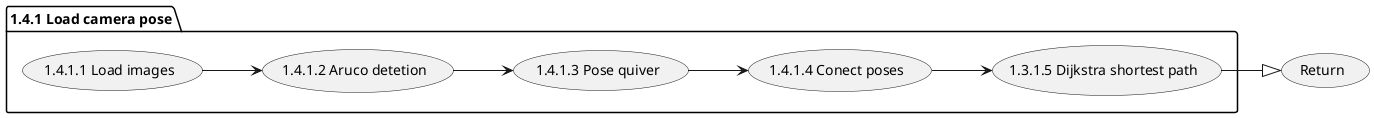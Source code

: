 @startuml
skinparam titleBorderRoundCorner 15
skinparam titleBorderThickness 2
skinparam titleBorderColor Black
skinparam titleBackgroundColor Silver-WhiteSmoke
skinparam classFontColor automatic
skinparam classHeaderBackgroundColor WhiteSmoke
skinparam monochrome true
skinparam handwritten false
/' skinparam dpi 300 '/
left to right direction
skinparam linetype polyline
/' skinparam linetype ortho '/

    package "1.4.1 Load camera pose" {
        usecase "1.4.1.1 Load images" as imgs
        usecase "1.4.1.2 Aruco detetion" as aruco
        usecase "1.4.1.3 Pose quiver" as  quiver
        usecase "1.4.1.4 Conect poses" as connect
        usecase "1.3.1.5 Dijkstra shortest path" as path
    }
    usecase "Return" as ret
    imgs --> aruco
    aruco --> quiver
    quiver --> connect
    connect --> path
    path --|> ret


@enduml
